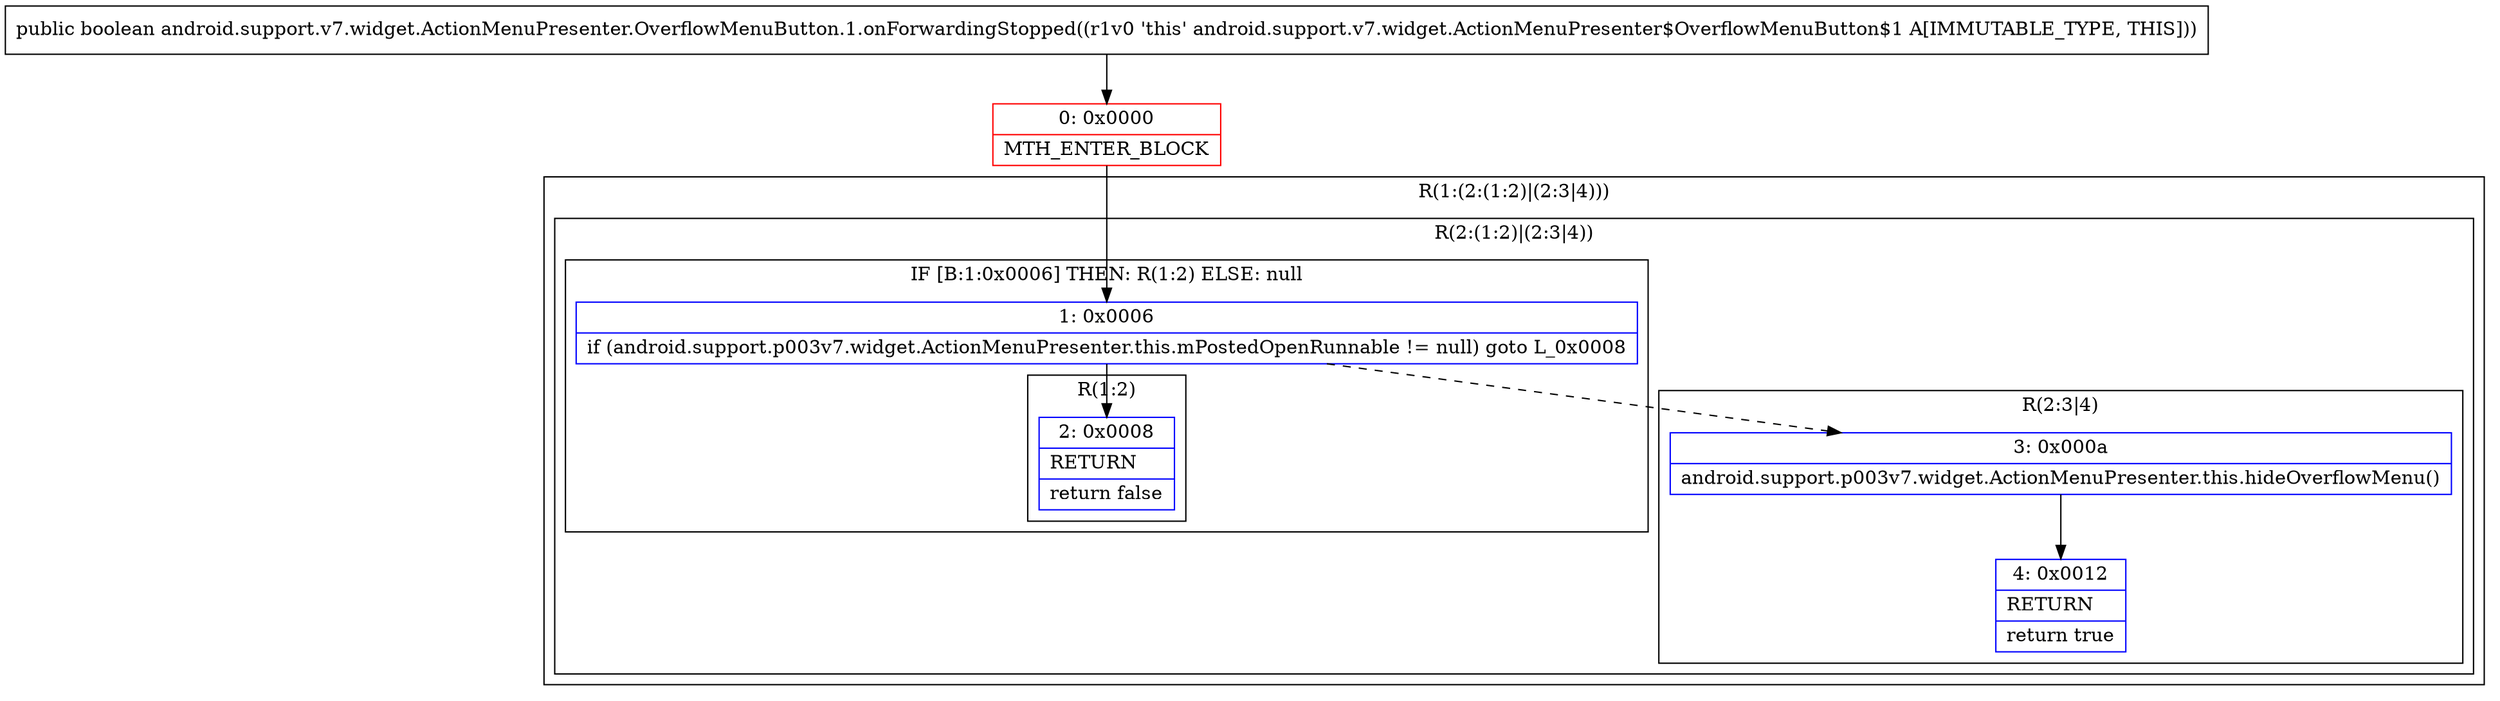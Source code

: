 digraph "CFG forandroid.support.v7.widget.ActionMenuPresenter.OverflowMenuButton.1.onForwardingStopped()Z" {
subgraph cluster_Region_1800544548 {
label = "R(1:(2:(1:2)|(2:3|4)))";
node [shape=record,color=blue];
subgraph cluster_Region_1965130981 {
label = "R(2:(1:2)|(2:3|4))";
node [shape=record,color=blue];
subgraph cluster_IfRegion_985319106 {
label = "IF [B:1:0x0006] THEN: R(1:2) ELSE: null";
node [shape=record,color=blue];
Node_1 [shape=record,label="{1\:\ 0x0006|if (android.support.p003v7.widget.ActionMenuPresenter.this.mPostedOpenRunnable != null) goto L_0x0008\l}"];
subgraph cluster_Region_128684074 {
label = "R(1:2)";
node [shape=record,color=blue];
Node_2 [shape=record,label="{2\:\ 0x0008|RETURN\l|return false\l}"];
}
}
subgraph cluster_Region_2106252026 {
label = "R(2:3|4)";
node [shape=record,color=blue];
Node_3 [shape=record,label="{3\:\ 0x000a|android.support.p003v7.widget.ActionMenuPresenter.this.hideOverflowMenu()\l}"];
Node_4 [shape=record,label="{4\:\ 0x0012|RETURN\l|return true\l}"];
}
}
}
Node_0 [shape=record,color=red,label="{0\:\ 0x0000|MTH_ENTER_BLOCK\l}"];
MethodNode[shape=record,label="{public boolean android.support.v7.widget.ActionMenuPresenter.OverflowMenuButton.1.onForwardingStopped((r1v0 'this' android.support.v7.widget.ActionMenuPresenter$OverflowMenuButton$1 A[IMMUTABLE_TYPE, THIS])) }"];
MethodNode -> Node_0;
Node_1 -> Node_2;
Node_1 -> Node_3[style=dashed];
Node_3 -> Node_4;
Node_0 -> Node_1;
}

